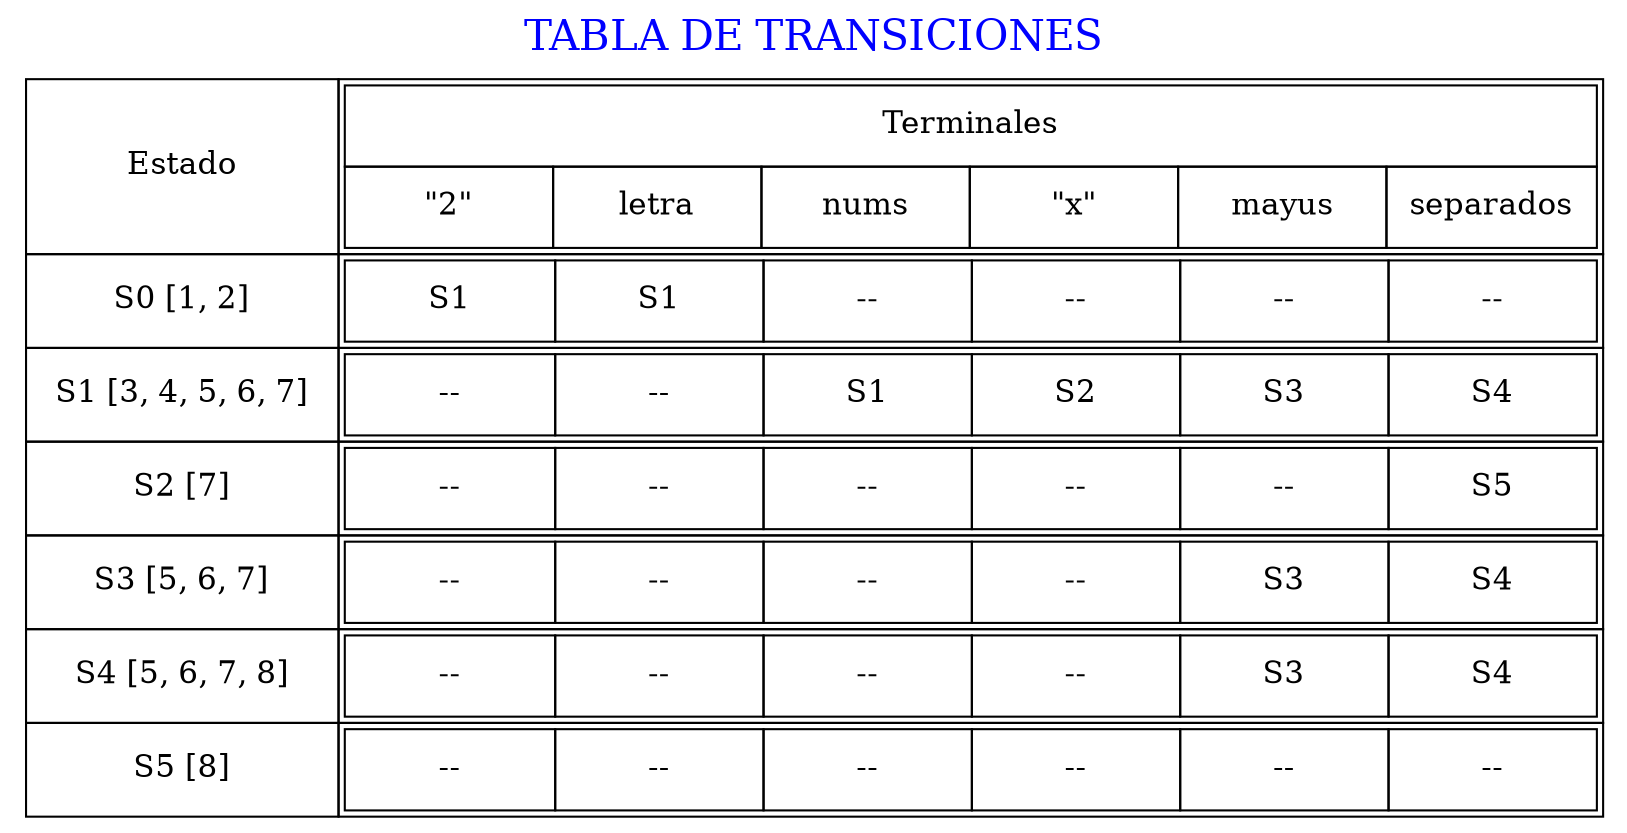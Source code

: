 digraph test {
label     = "TABLA DE TRANSICIONES"
labelloc  =  t // t: Place the graph's title on top.
fontsize  = 20 // Make title stand out by giving a large font size 
fontcolor = blue
graph [ratio=fill];
node [label="\N", fontsize=15, shape=plaintext];
graph [bb="0,0,352,154"];
N_1[shape =plaintext label=<

<TABLE border="0" cellborder="1" cellspacing="0" >
<TR>
<TD width= "150" >Estado</TD>
<TD width= "150" >
<TABLE border="0" cellpadding="10" cellborder="1" cellspacing="0" >
<TR>
<TD colspan="6">Terminales</TD>
</TR>
<TR>
 <TD width="100">"2"</TD>
 <TD width="100">letra</TD>
 <TD width="100">nums</TD>
 <TD width="100">"x"</TD>
 <TD width="100">mayus</TD>
 <TD width="100">separados</TD>
</TR>
</TABLE>
</TD>
</TR><TR>
<TD>S0 [1, 2]</TD>
<TD>
<TABLE border="0" cellpadding="10" cellborder="1" cellspacing="0" >
<TR>
<TD width="100">S1</TD>
<TD width="100">S1</TD>
<TD width="100">--</TD>
<TD width="100">--</TD>
<TD width="100">--</TD>
<TD width="100">--</TD>
</TR>
</TABLE>
</TD>
</TR><TR>
<TD>S1 [3, 4, 5, 6, 7]</TD>
<TD>
<TABLE border="0" cellpadding="10" cellborder="1" cellspacing="0" >
<TR>
<TD width="100">--</TD>
<TD width="100">--</TD>
<TD width="100">S1</TD>
<TD width="100">S2</TD>
<TD width="100">S3</TD>
<TD width="100">S4</TD>
</TR>
</TABLE>
</TD>
</TR><TR>
<TD>S2 [7]</TD>
<TD>
<TABLE border="0" cellpadding="10" cellborder="1" cellspacing="0" >
<TR>
<TD width="100">--</TD>
<TD width="100">--</TD>
<TD width="100">--</TD>
<TD width="100">--</TD>
<TD width="100">--</TD>
<TD width="100">S5</TD>
</TR>
</TABLE>
</TD>
</TR><TR>
<TD>S3 [5, 6, 7]</TD>
<TD>
<TABLE border="0" cellpadding="10" cellborder="1" cellspacing="0" >
<TR>
<TD width="100">--</TD>
<TD width="100">--</TD>
<TD width="100">--</TD>
<TD width="100">--</TD>
<TD width="100">S3</TD>
<TD width="100">S4</TD>
</TR>
</TABLE>
</TD>
</TR><TR>
<TD>S4 [5, 6, 7, 8]</TD>
<TD>
<TABLE border="0" cellpadding="10" cellborder="1" cellspacing="0" >
<TR>
<TD width="100">--</TD>
<TD width="100">--</TD>
<TD width="100">--</TD>
<TD width="100">--</TD>
<TD width="100">S3</TD>
<TD width="100">S4</TD>
</TR>
</TABLE>
</TD>
</TR><TR>
<TD>S5 [8]</TD>
<TD>
<TABLE border="0" cellpadding="10" cellborder="1" cellspacing="0" >
<TR>
<TD width="100">--</TD>
<TD width="100">--</TD>
<TD width="100">--</TD>
<TD width="100">--</TD>
<TD width="100">--</TD>
<TD width="100">--</TD>
</TR>
</TABLE>
</TD>
</TR></TABLE>>]
}
